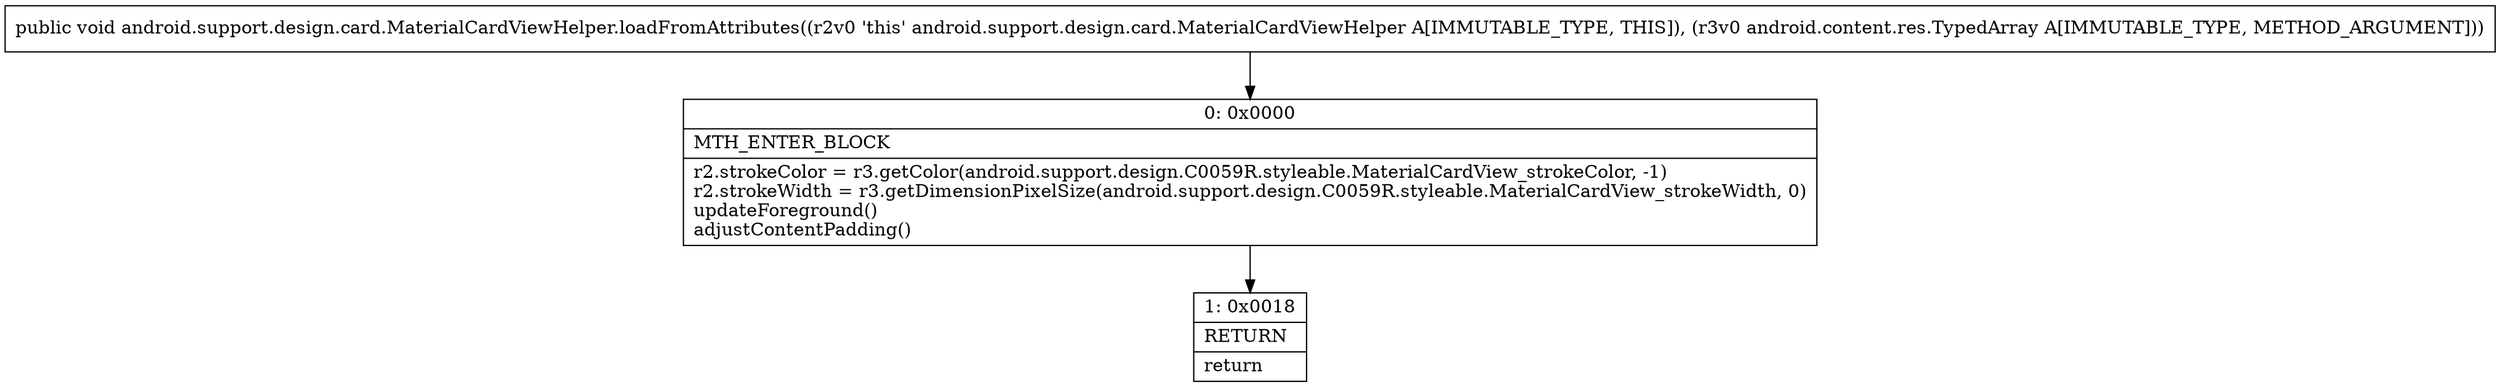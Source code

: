 digraph "CFG forandroid.support.design.card.MaterialCardViewHelper.loadFromAttributes(Landroid\/content\/res\/TypedArray;)V" {
Node_0 [shape=record,label="{0\:\ 0x0000|MTH_ENTER_BLOCK\l|r2.strokeColor = r3.getColor(android.support.design.C0059R.styleable.MaterialCardView_strokeColor, \-1)\lr2.strokeWidth = r3.getDimensionPixelSize(android.support.design.C0059R.styleable.MaterialCardView_strokeWidth, 0)\lupdateForeground()\ladjustContentPadding()\l}"];
Node_1 [shape=record,label="{1\:\ 0x0018|RETURN\l|return\l}"];
MethodNode[shape=record,label="{public void android.support.design.card.MaterialCardViewHelper.loadFromAttributes((r2v0 'this' android.support.design.card.MaterialCardViewHelper A[IMMUTABLE_TYPE, THIS]), (r3v0 android.content.res.TypedArray A[IMMUTABLE_TYPE, METHOD_ARGUMENT])) }"];
MethodNode -> Node_0;
Node_0 -> Node_1;
}


